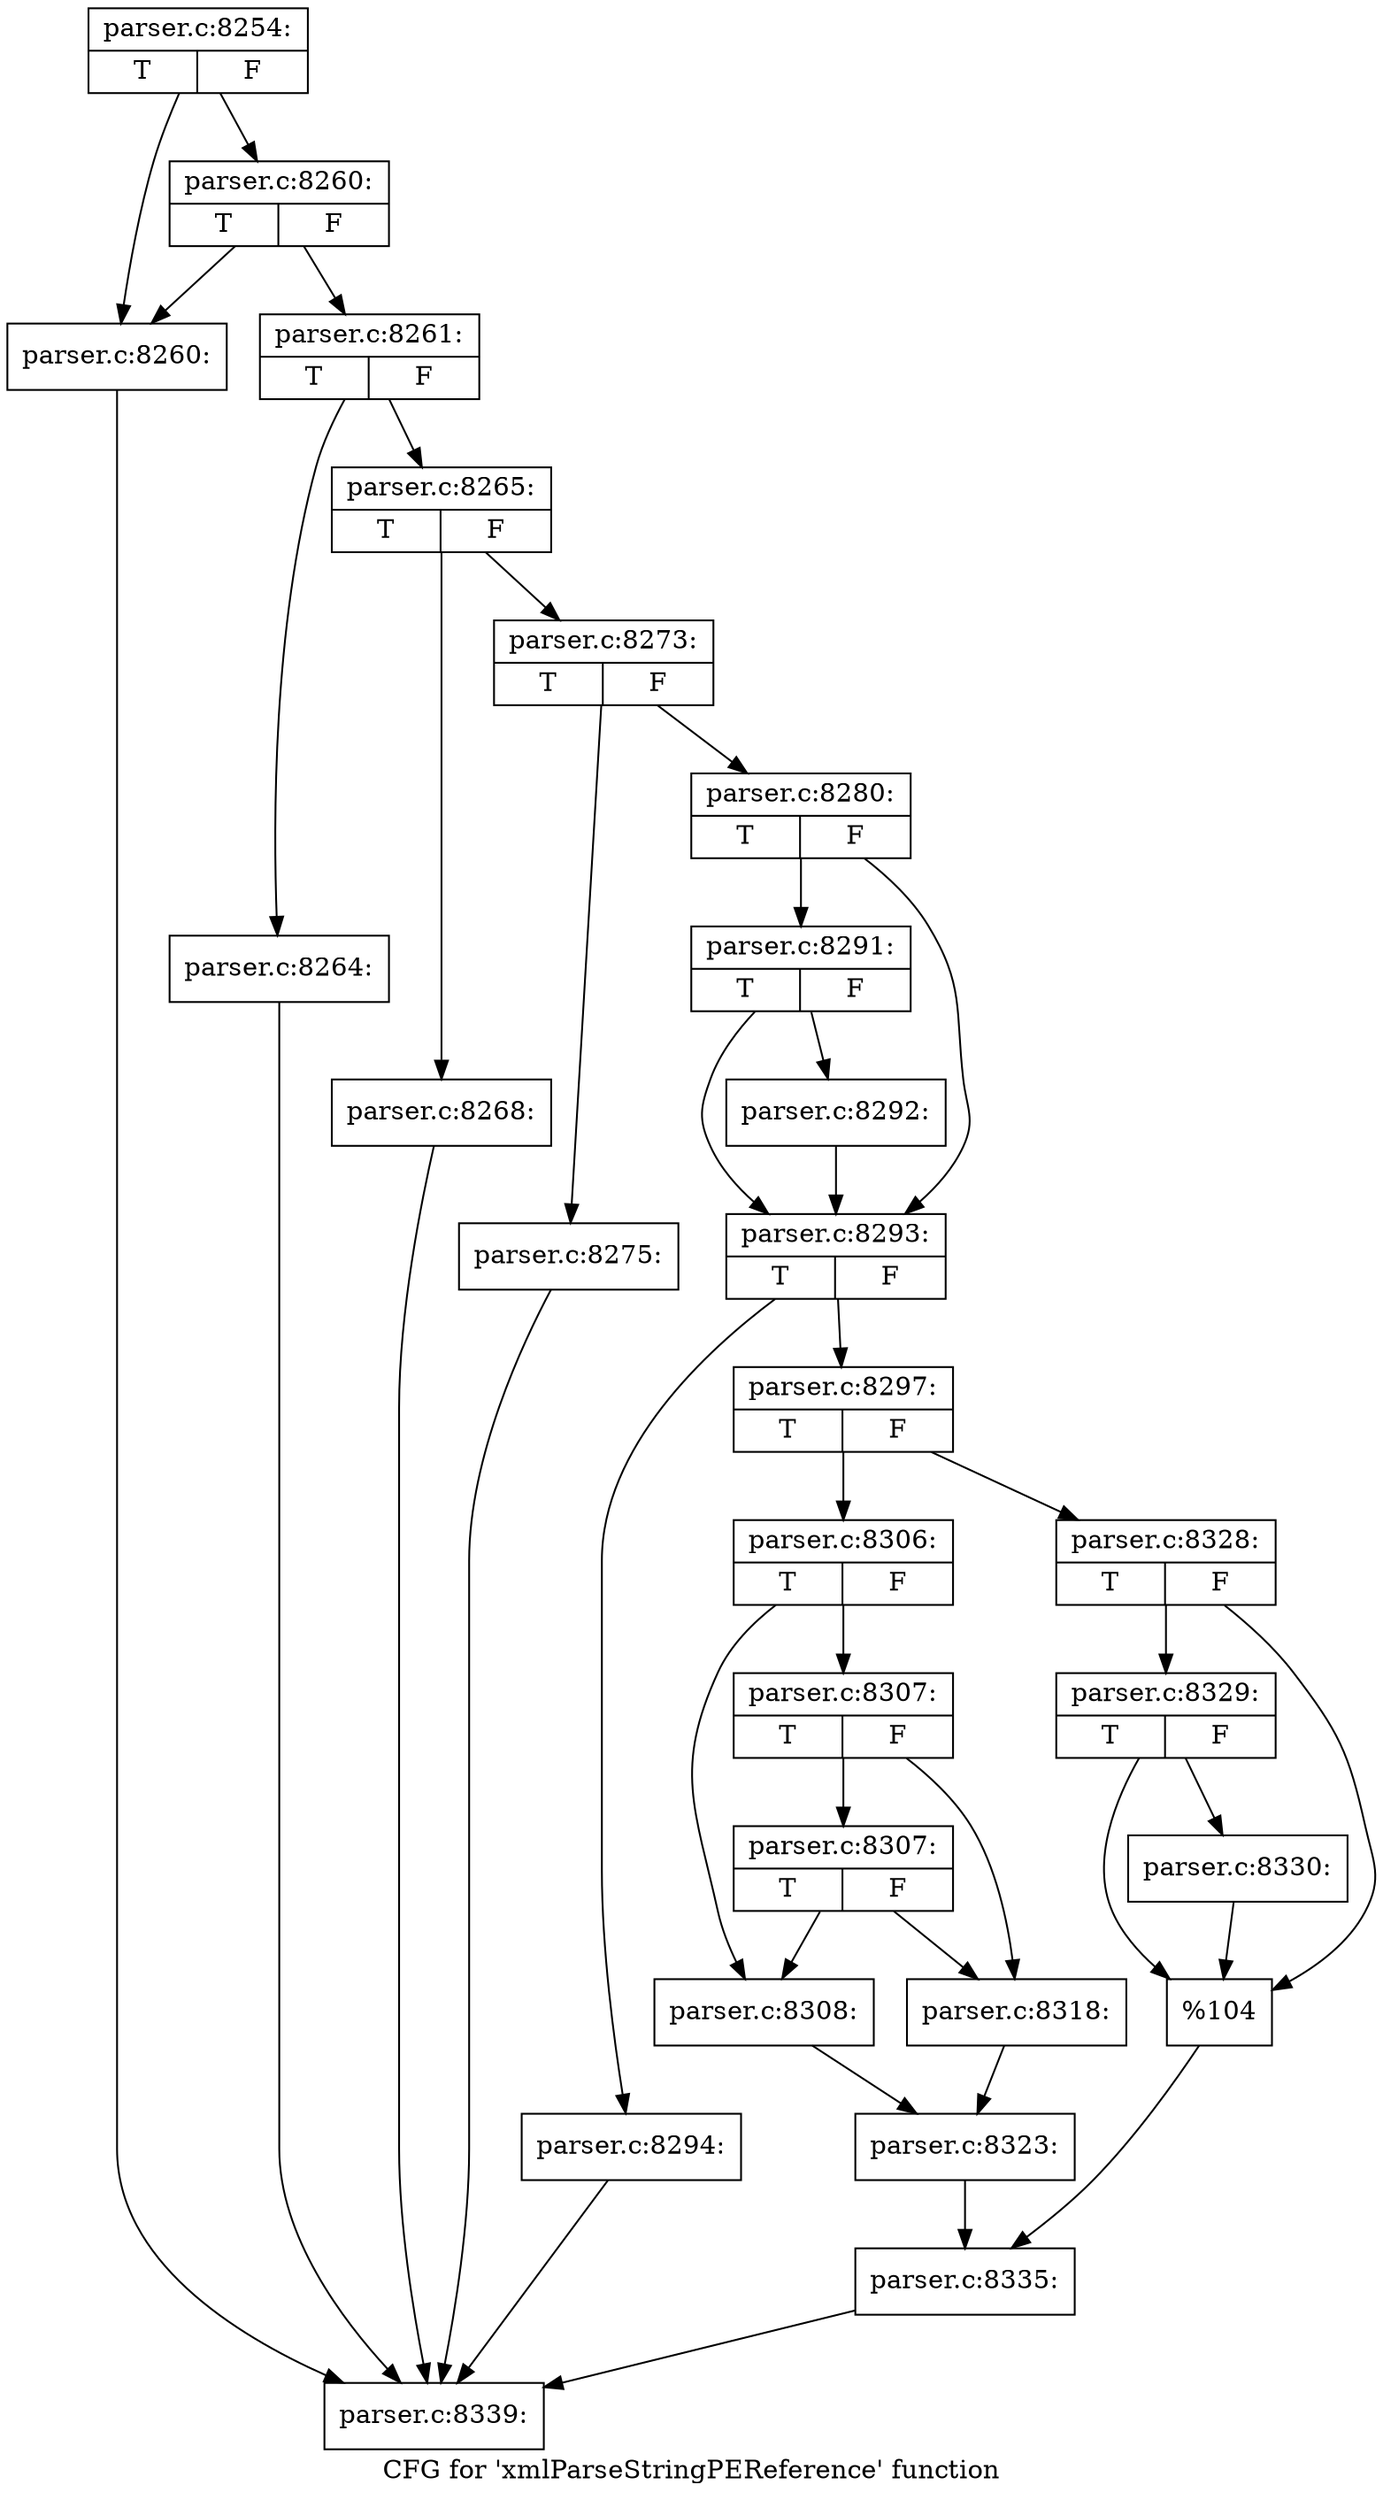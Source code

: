 digraph "CFG for 'xmlParseStringPEReference' function" {
	label="CFG for 'xmlParseStringPEReference' function";

	Node0x6150320 [shape=record,label="{parser.c:8254:|{<s0>T|<s1>F}}"];
	Node0x6150320 -> Node0x6168600;
	Node0x6150320 -> Node0x61686a0;
	Node0x61686a0 [shape=record,label="{parser.c:8260:|{<s0>T|<s1>F}}"];
	Node0x61686a0 -> Node0x6168600;
	Node0x61686a0 -> Node0x6168650;
	Node0x6168600 [shape=record,label="{parser.c:8260:}"];
	Node0x6168600 -> Node0x6167410;
	Node0x6168650 [shape=record,label="{parser.c:8261:|{<s0>T|<s1>F}}"];
	Node0x6168650 -> Node0x61691f0;
	Node0x6168650 -> Node0x6169240;
	Node0x61691f0 [shape=record,label="{parser.c:8264:}"];
	Node0x61691f0 -> Node0x6167410;
	Node0x6169240 [shape=record,label="{parser.c:8265:|{<s0>T|<s1>F}}"];
	Node0x6169240 -> Node0x6169b70;
	Node0x6169240 -> Node0x6169bc0;
	Node0x6169b70 [shape=record,label="{parser.c:8268:}"];
	Node0x6169b70 -> Node0x6167410;
	Node0x6169bc0 [shape=record,label="{parser.c:8273:|{<s0>T|<s1>F}}"];
	Node0x6169bc0 -> Node0x616a880;
	Node0x6169bc0 -> Node0x616a8d0;
	Node0x616a880 [shape=record,label="{parser.c:8275:}"];
	Node0x616a880 -> Node0x6167410;
	Node0x616a8d0 [shape=record,label="{parser.c:8280:|{<s0>T|<s1>F}}"];
	Node0x616a8d0 -> Node0x616b950;
	Node0x616a8d0 -> Node0x616b900;
	Node0x616b950 [shape=record,label="{parser.c:8291:|{<s0>T|<s1>F}}"];
	Node0x616b950 -> Node0x616b8b0;
	Node0x616b950 -> Node0x616b900;
	Node0x616b8b0 [shape=record,label="{parser.c:8292:}"];
	Node0x616b8b0 -> Node0x616b900;
	Node0x616b900 [shape=record,label="{parser.c:8293:|{<s0>T|<s1>F}}"];
	Node0x616b900 -> Node0x616c980;
	Node0x616b900 -> Node0x616c9d0;
	Node0x616c980 [shape=record,label="{parser.c:8294:}"];
	Node0x616c980 -> Node0x6167410;
	Node0x616c9d0 [shape=record,label="{parser.c:8297:|{<s0>T|<s1>F}}"];
	Node0x616c9d0 -> Node0x616d1e0;
	Node0x616c9d0 -> Node0x616d280;
	Node0x616d1e0 [shape=record,label="{parser.c:8306:|{<s0>T|<s1>F}}"];
	Node0x616d1e0 -> Node0x616d640;
	Node0x616d1e0 -> Node0x616d730;
	Node0x616d730 [shape=record,label="{parser.c:8307:|{<s0>T|<s1>F}}"];
	Node0x616d730 -> Node0x616dae0;
	Node0x616d730 -> Node0x616d6e0;
	Node0x616dae0 [shape=record,label="{parser.c:8307:|{<s0>T|<s1>F}}"];
	Node0x616dae0 -> Node0x616d640;
	Node0x616dae0 -> Node0x616d6e0;
	Node0x616d640 [shape=record,label="{parser.c:8308:}"];
	Node0x616d640 -> Node0x616d690;
	Node0x616d6e0 [shape=record,label="{parser.c:8318:}"];
	Node0x616d6e0 -> Node0x616d690;
	Node0x616d690 [shape=record,label="{parser.c:8323:}"];
	Node0x616d690 -> Node0x616d230;
	Node0x616d280 [shape=record,label="{parser.c:8328:|{<s0>T|<s1>F}}"];
	Node0x616d280 -> Node0x616f040;
	Node0x616d280 -> Node0x616eff0;
	Node0x616f040 [shape=record,label="{parser.c:8329:|{<s0>T|<s1>F}}"];
	Node0x616f040 -> Node0x616efa0;
	Node0x616f040 -> Node0x616eff0;
	Node0x616efa0 [shape=record,label="{parser.c:8330:}"];
	Node0x616efa0 -> Node0x616eff0;
	Node0x616eff0 [shape=record,label="{%104}"];
	Node0x616eff0 -> Node0x616d230;
	Node0x616d230 [shape=record,label="{parser.c:8335:}"];
	Node0x616d230 -> Node0x6167410;
	Node0x6167410 [shape=record,label="{parser.c:8339:}"];
}
